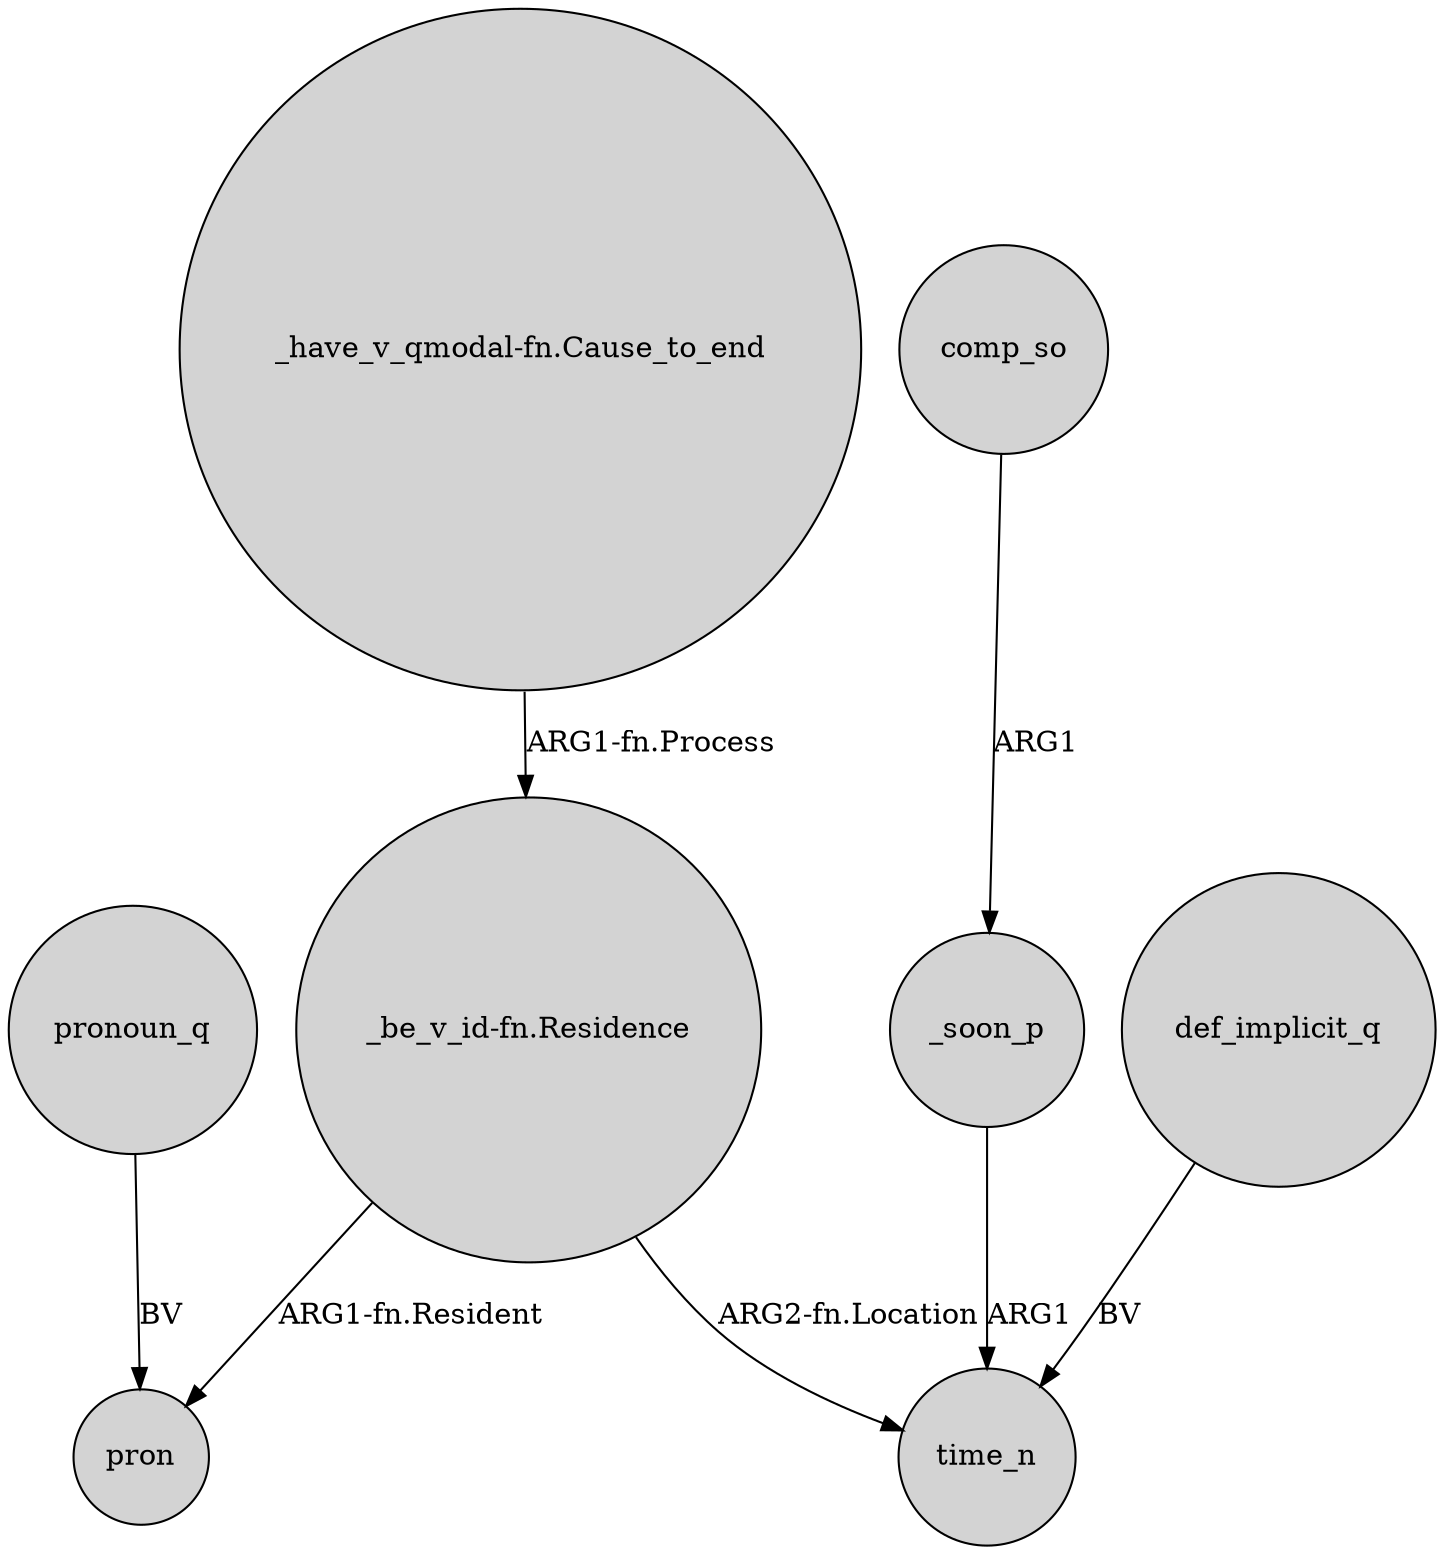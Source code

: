 digraph {
	node [shape=circle style=filled]
	"_be_v_id-fn.Residence" -> pron [label="ARG1-fn.Resident"]
	comp_so -> _soon_p [label=ARG1]
	"_have_v_qmodal-fn.Cause_to_end" -> "_be_v_id-fn.Residence" [label="ARG1-fn.Process"]
	pronoun_q -> pron [label=BV]
	def_implicit_q -> time_n [label=BV]
	"_be_v_id-fn.Residence" -> time_n [label="ARG2-fn.Location"]
	_soon_p -> time_n [label=ARG1]
}
